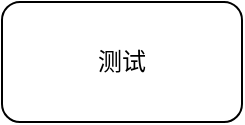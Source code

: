 <mxfile version="24.2.5" type="github">
  <diagram name="第 1 页" id="GMqDsZxqFZfPkrBw_gtl">
    <mxGraphModel dx="792" dy="698" grid="1" gridSize="10" guides="1" tooltips="1" connect="1" arrows="1" fold="1" page="1" pageScale="1" pageWidth="827" pageHeight="1169" math="0" shadow="0">
      <root>
        <mxCell id="0" />
        <mxCell id="1" parent="0" />
        <mxCell id="bf3Stij9ZEKr5CUritNP-1" value="测试" style="rounded=1;whiteSpace=wrap;html=1;" vertex="1" parent="1">
          <mxGeometry x="350" y="430" width="120" height="60" as="geometry" />
        </mxCell>
      </root>
    </mxGraphModel>
  </diagram>
</mxfile>
